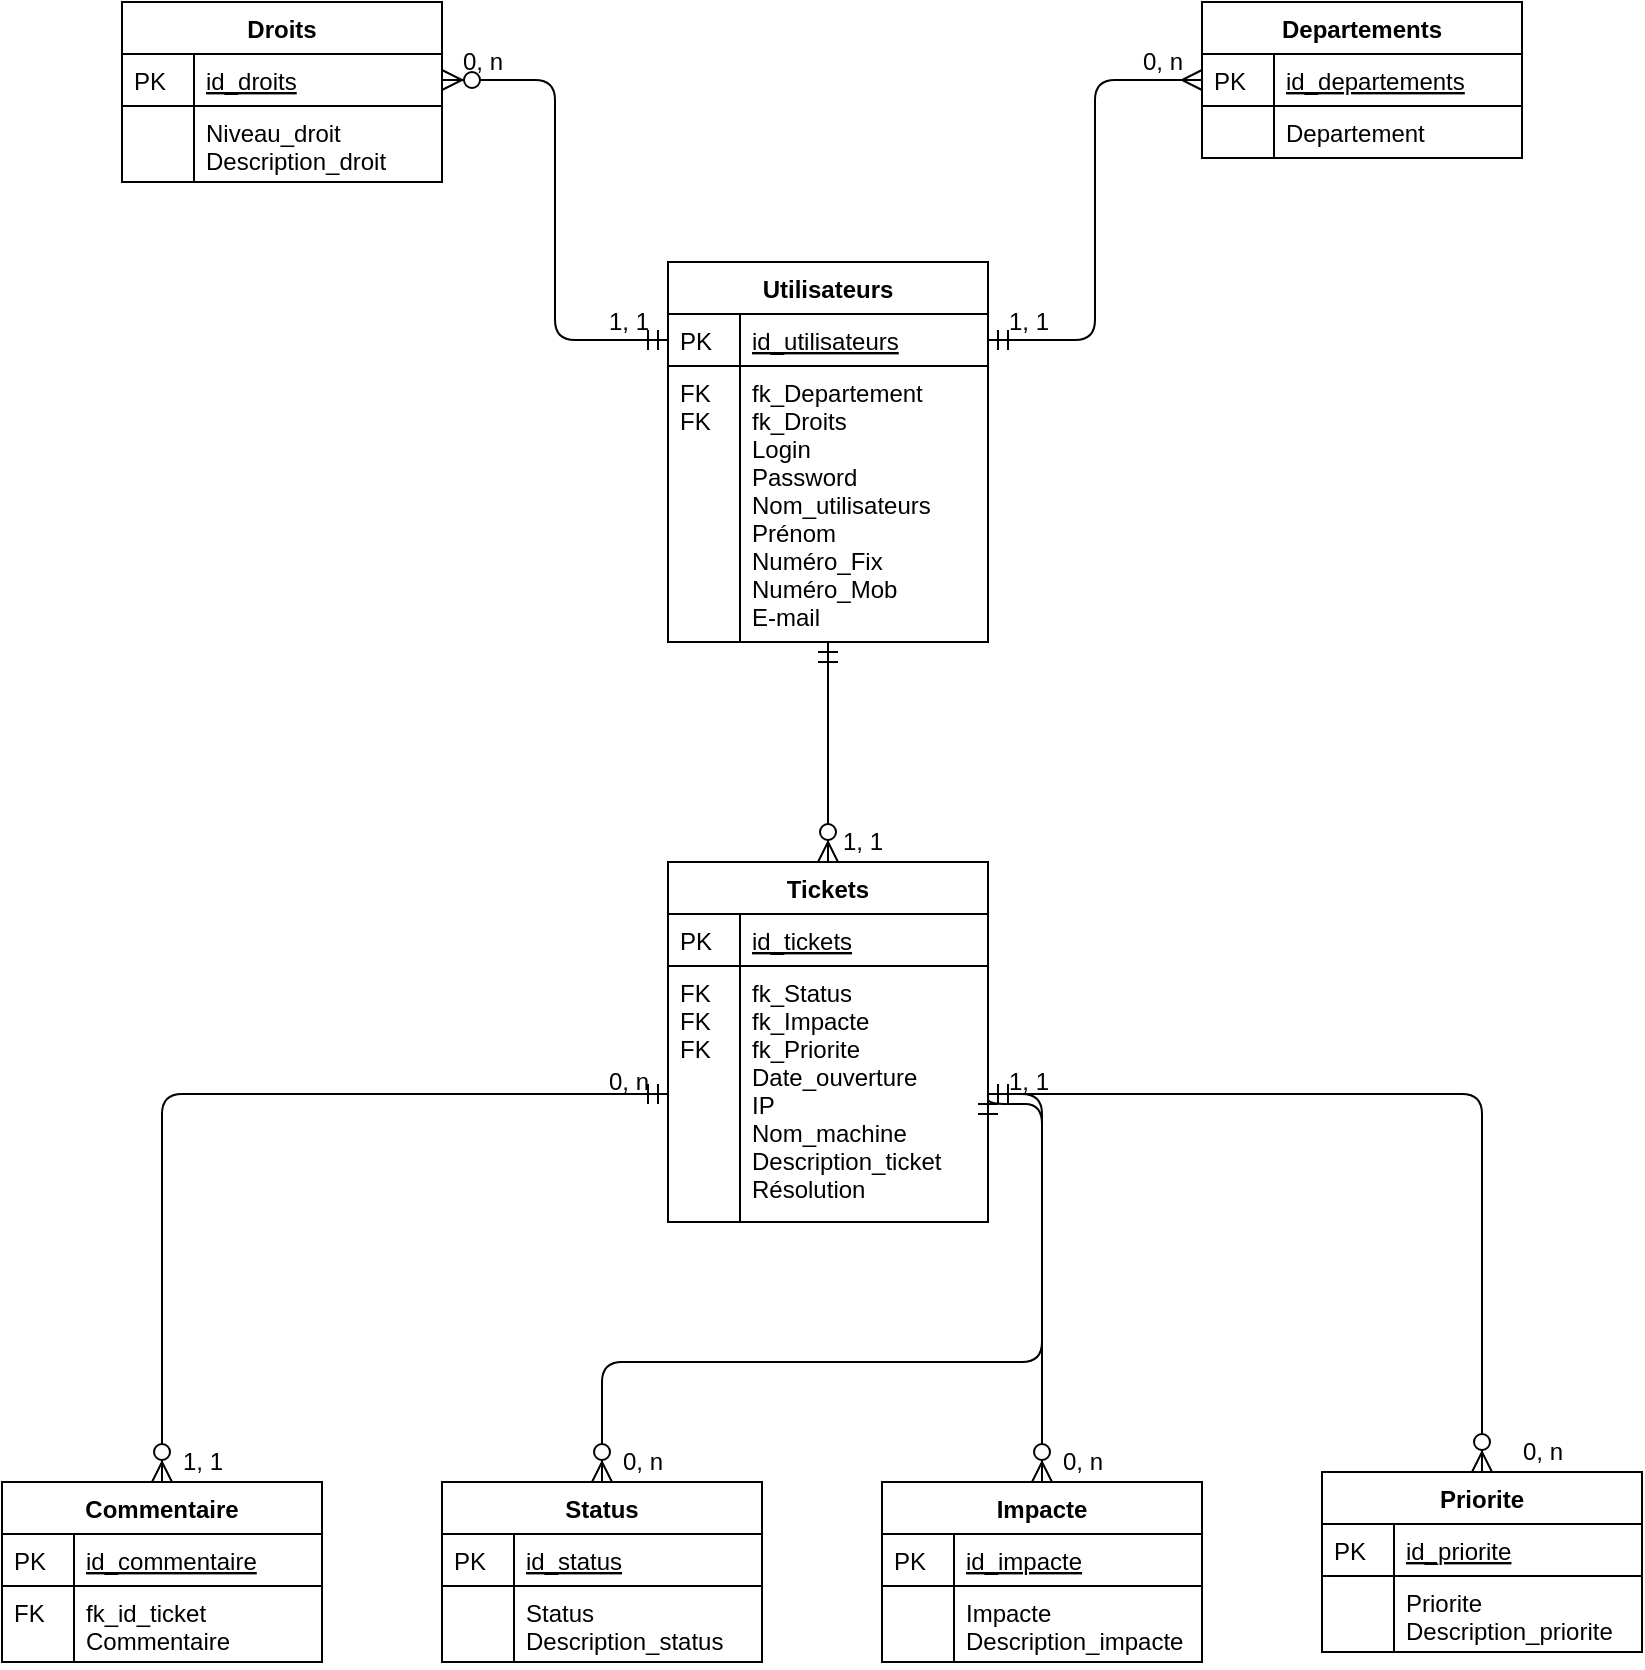 <mxfile version="12.5.6" type="github">
  <diagram id="C5RBs43oDa-KdzZeNtuy" name="Page-1">
    <mxGraphModel dx="912" dy="752" grid="1" gridSize="10" guides="1" tooltips="1" connect="1" arrows="1" fold="1" page="1" pageScale="1" pageWidth="827" pageHeight="1169" math="0" shadow="0">
      <root>
        <mxCell id="WIyWlLk6GJQsqaUBKTNV-0"/>
        <mxCell id="WIyWlLk6GJQsqaUBKTNV-1" parent="WIyWlLk6GJQsqaUBKTNV-0"/>
        <mxCell id="zkfFHV4jXpPFQw0GAbJ--51" value="Departements" style="swimlane;fontStyle=1;childLayout=stackLayout;horizontal=1;startSize=26;horizontalStack=0;resizeParent=1;resizeLast=0;collapsible=1;marginBottom=0;rounded=0;shadow=0;strokeWidth=1;" parent="WIyWlLk6GJQsqaUBKTNV-1" vertex="1">
          <mxGeometry x="600" y="20" width="160" height="78" as="geometry">
            <mxRectangle x="20" y="80" width="160" height="26" as="alternateBounds"/>
          </mxGeometry>
        </mxCell>
        <mxCell id="zkfFHV4jXpPFQw0GAbJ--52" value="id_departements" style="shape=partialRectangle;top=0;left=0;right=0;bottom=1;align=left;verticalAlign=top;fillColor=none;spacingLeft=40;spacingRight=4;overflow=hidden;rotatable=0;points=[[0,0.5],[1,0.5]];portConstraint=eastwest;dropTarget=0;rounded=0;shadow=0;strokeWidth=1;fontStyle=4" parent="zkfFHV4jXpPFQw0GAbJ--51" vertex="1">
          <mxGeometry y="26" width="160" height="26" as="geometry"/>
        </mxCell>
        <mxCell id="zkfFHV4jXpPFQw0GAbJ--53" value="PK" style="shape=partialRectangle;top=0;left=0;bottom=0;fillColor=none;align=left;verticalAlign=top;spacingLeft=4;spacingRight=4;overflow=hidden;rotatable=0;points=[];portConstraint=eastwest;part=1;" parent="zkfFHV4jXpPFQw0GAbJ--52" vertex="1" connectable="0">
          <mxGeometry width="36" height="26" as="geometry"/>
        </mxCell>
        <mxCell id="zkfFHV4jXpPFQw0GAbJ--54" value="Departement" style="shape=partialRectangle;top=0;left=0;right=0;bottom=0;align=left;verticalAlign=top;fillColor=none;spacingLeft=40;spacingRight=4;overflow=hidden;rotatable=0;points=[[0,0.5],[1,0.5]];portConstraint=eastwest;dropTarget=0;rounded=0;shadow=0;strokeWidth=1;" parent="zkfFHV4jXpPFQw0GAbJ--51" vertex="1">
          <mxGeometry y="52" width="160" height="26" as="geometry"/>
        </mxCell>
        <mxCell id="zkfFHV4jXpPFQw0GAbJ--55" value="" style="shape=partialRectangle;top=0;left=0;bottom=0;fillColor=none;align=left;verticalAlign=top;spacingLeft=4;spacingRight=4;overflow=hidden;rotatable=0;points=[];portConstraint=eastwest;part=1;" parent="zkfFHV4jXpPFQw0GAbJ--54" vertex="1" connectable="0">
          <mxGeometry width="36" height="26" as="geometry"/>
        </mxCell>
        <mxCell id="zkfFHV4jXpPFQw0GAbJ--56" value="Utilisateurs" style="swimlane;fontStyle=1;childLayout=stackLayout;horizontal=1;startSize=26;horizontalStack=0;resizeParent=1;resizeLast=0;collapsible=1;marginBottom=0;rounded=0;shadow=0;strokeWidth=1;" parent="WIyWlLk6GJQsqaUBKTNV-1" vertex="1">
          <mxGeometry x="333" y="150" width="160" height="190" as="geometry">
            <mxRectangle x="260" y="80" width="160" height="26" as="alternateBounds"/>
          </mxGeometry>
        </mxCell>
        <mxCell id="zkfFHV4jXpPFQw0GAbJ--57" value="id_utilisateurs" style="shape=partialRectangle;top=0;left=0;right=0;bottom=1;align=left;verticalAlign=top;fillColor=none;spacingLeft=40;spacingRight=4;overflow=hidden;rotatable=0;points=[[0,0.5],[1,0.5]];portConstraint=eastwest;dropTarget=0;rounded=0;shadow=0;strokeWidth=1;fontStyle=4" parent="zkfFHV4jXpPFQw0GAbJ--56" vertex="1">
          <mxGeometry y="26" width="160" height="26" as="geometry"/>
        </mxCell>
        <mxCell id="zkfFHV4jXpPFQw0GAbJ--58" value="PK" style="shape=partialRectangle;top=0;left=0;bottom=0;fillColor=none;align=left;verticalAlign=top;spacingLeft=4;spacingRight=4;overflow=hidden;rotatable=0;points=[];portConstraint=eastwest;part=1;" parent="zkfFHV4jXpPFQw0GAbJ--57" vertex="1" connectable="0">
          <mxGeometry width="36" height="26" as="geometry"/>
        </mxCell>
        <mxCell id="zkfFHV4jXpPFQw0GAbJ--61" value="fk_Departement&#xa;fk_Droits&#xa;Login&#xa;Password&#xa;Nom_utilisateurs&#xa;Prénom&#xa;Numéro_Fix&#xa;Numéro_Mob&#xa;E-mail" style="shape=partialRectangle;top=0;left=0;right=0;bottom=0;align=left;verticalAlign=top;fillColor=none;spacingLeft=40;spacingRight=4;overflow=hidden;rotatable=0;points=[[0,0.5],[1,0.5]];portConstraint=eastwest;dropTarget=0;rounded=0;shadow=0;strokeWidth=1;" parent="zkfFHV4jXpPFQw0GAbJ--56" vertex="1">
          <mxGeometry y="52" width="160" height="138" as="geometry"/>
        </mxCell>
        <mxCell id="zkfFHV4jXpPFQw0GAbJ--62" value="FK&#xa;FK" style="shape=partialRectangle;top=0;left=0;bottom=0;fillColor=none;align=left;verticalAlign=top;spacingLeft=4;spacingRight=4;overflow=hidden;rotatable=0;points=[];portConstraint=eastwest;part=1;" parent="zkfFHV4jXpPFQw0GAbJ--61" vertex="1" connectable="0">
          <mxGeometry width="36" height="138.0" as="geometry"/>
        </mxCell>
        <mxCell id="zkfFHV4jXpPFQw0GAbJ--63" value="" style="edgeStyle=orthogonalEdgeStyle;endArrow=ERmandOne;startArrow=ERmany;shadow=0;strokeWidth=1;endSize=8;startSize=8;startFill=0;endFill=0;" parent="WIyWlLk6GJQsqaUBKTNV-1" source="zkfFHV4jXpPFQw0GAbJ--52" target="zkfFHV4jXpPFQw0GAbJ--57" edge="1">
          <mxGeometry width="100" height="100" relative="1" as="geometry">
            <mxPoint x="310" y="390" as="sourcePoint"/>
            <mxPoint x="410" y="290" as="targetPoint"/>
          </mxGeometry>
        </mxCell>
        <mxCell id="zkfFHV4jXpPFQw0GAbJ--64" value="Tickets" style="swimlane;fontStyle=1;childLayout=stackLayout;horizontal=1;startSize=26;horizontalStack=0;resizeParent=1;resizeLast=0;collapsible=1;marginBottom=0;rounded=0;shadow=0;strokeWidth=1;" parent="WIyWlLk6GJQsqaUBKTNV-1" vertex="1">
          <mxGeometry x="333" y="450" width="160" height="180" as="geometry">
            <mxRectangle x="260" y="270" width="160" height="26" as="alternateBounds"/>
          </mxGeometry>
        </mxCell>
        <mxCell id="zkfFHV4jXpPFQw0GAbJ--65" value="id_tickets" style="shape=partialRectangle;top=0;left=0;right=0;bottom=1;align=left;verticalAlign=top;fillColor=none;spacingLeft=40;spacingRight=4;overflow=hidden;rotatable=0;points=[[0,0.5],[1,0.5]];portConstraint=eastwest;dropTarget=0;rounded=0;shadow=0;strokeWidth=1;fontStyle=4" parent="zkfFHV4jXpPFQw0GAbJ--64" vertex="1">
          <mxGeometry y="26" width="160" height="26" as="geometry"/>
        </mxCell>
        <mxCell id="zkfFHV4jXpPFQw0GAbJ--66" value="PK" style="shape=partialRectangle;top=0;left=0;bottom=0;fillColor=none;align=left;verticalAlign=top;spacingLeft=4;spacingRight=4;overflow=hidden;rotatable=0;points=[];portConstraint=eastwest;part=1;" parent="zkfFHV4jXpPFQw0GAbJ--65" vertex="1" connectable="0">
          <mxGeometry width="36" height="26" as="geometry"/>
        </mxCell>
        <mxCell id="zkfFHV4jXpPFQw0GAbJ--69" value="fk_Status&#xa;fk_Impacte&#xa;fk_Priorite&#xa;Date_ouverture&#xa;IP&#xa;Nom_machine&#xa;Description_ticket&#xa;Résolution" style="shape=partialRectangle;top=0;left=0;right=0;bottom=0;align=left;verticalAlign=top;fillColor=none;spacingLeft=40;spacingRight=4;overflow=hidden;rotatable=0;points=[[0,0.5],[1,0.5]];portConstraint=eastwest;dropTarget=0;rounded=0;shadow=0;strokeWidth=1;" parent="zkfFHV4jXpPFQw0GAbJ--64" vertex="1">
          <mxGeometry y="52" width="160" height="128" as="geometry"/>
        </mxCell>
        <mxCell id="zkfFHV4jXpPFQw0GAbJ--70" value="FK&#xa;FK&#xa;FK" style="shape=partialRectangle;top=0;left=0;bottom=0;fillColor=none;align=left;verticalAlign=top;spacingLeft=4;spacingRight=4;overflow=hidden;rotatable=0;points=[];portConstraint=eastwest;part=1;" parent="zkfFHV4jXpPFQw0GAbJ--69" vertex="1" connectable="0">
          <mxGeometry width="36" height="128" as="geometry"/>
        </mxCell>
        <mxCell id="zkfFHV4jXpPFQw0GAbJ--71" value="" style="edgeStyle=orthogonalEdgeStyle;endArrow=ERzeroToMany;startArrow=ERmandOne;shadow=0;strokeWidth=1;endSize=8;startSize=8;" parent="WIyWlLk6GJQsqaUBKTNV-1" source="zkfFHV4jXpPFQw0GAbJ--56" target="zkfFHV4jXpPFQw0GAbJ--64" edge="1">
          <mxGeometry width="100" height="100" relative="1" as="geometry">
            <mxPoint x="410" y="182" as="sourcePoint"/>
            <mxPoint x="330" y="169" as="targetPoint"/>
            <Array as="points"/>
          </mxGeometry>
        </mxCell>
        <mxCell id="O1W7RyEscfZ62sLBNmEL-0" value="Droits" style="swimlane;fontStyle=1;childLayout=stackLayout;horizontal=1;startSize=26;horizontalStack=0;resizeParent=1;resizeLast=0;collapsible=1;marginBottom=0;rounded=0;shadow=0;strokeWidth=1;" parent="WIyWlLk6GJQsqaUBKTNV-1" vertex="1">
          <mxGeometry x="60" y="20" width="160" height="90" as="geometry">
            <mxRectangle x="20" y="80" width="160" height="26" as="alternateBounds"/>
          </mxGeometry>
        </mxCell>
        <mxCell id="O1W7RyEscfZ62sLBNmEL-1" value="id_droits" style="shape=partialRectangle;top=0;left=0;right=0;bottom=1;align=left;verticalAlign=top;fillColor=none;spacingLeft=40;spacingRight=4;overflow=hidden;rotatable=0;points=[[0,0.5],[1,0.5]];portConstraint=eastwest;dropTarget=0;rounded=0;shadow=0;strokeWidth=1;fontStyle=4" parent="O1W7RyEscfZ62sLBNmEL-0" vertex="1">
          <mxGeometry y="26" width="160" height="26" as="geometry"/>
        </mxCell>
        <mxCell id="O1W7RyEscfZ62sLBNmEL-2" value="PK" style="shape=partialRectangle;top=0;left=0;bottom=0;fillColor=none;align=left;verticalAlign=top;spacingLeft=4;spacingRight=4;overflow=hidden;rotatable=0;points=[];portConstraint=eastwest;part=1;" parent="O1W7RyEscfZ62sLBNmEL-1" vertex="1" connectable="0">
          <mxGeometry width="36" height="26" as="geometry"/>
        </mxCell>
        <mxCell id="O1W7RyEscfZ62sLBNmEL-3" value="Niveau_droit&#xa;Description_droit" style="shape=partialRectangle;top=0;left=0;right=0;bottom=0;align=left;verticalAlign=top;fillColor=none;spacingLeft=40;spacingRight=4;overflow=hidden;rotatable=0;points=[[0,0.5],[1,0.5]];portConstraint=eastwest;dropTarget=0;rounded=0;shadow=0;strokeWidth=1;" parent="O1W7RyEscfZ62sLBNmEL-0" vertex="1">
          <mxGeometry y="52" width="160" height="38" as="geometry"/>
        </mxCell>
        <mxCell id="O1W7RyEscfZ62sLBNmEL-4" value="" style="shape=partialRectangle;top=0;left=0;bottom=0;fillColor=none;align=left;verticalAlign=top;spacingLeft=4;spacingRight=4;overflow=hidden;rotatable=0;points=[];portConstraint=eastwest;part=1;" parent="O1W7RyEscfZ62sLBNmEL-3" vertex="1" connectable="0">
          <mxGeometry width="36" height="38" as="geometry"/>
        </mxCell>
        <mxCell id="O1W7RyEscfZ62sLBNmEL-8" value="" style="edgeStyle=orthogonalEdgeStyle;endArrow=ERzeroToMany;startArrow=ERmandOne;shadow=0;strokeWidth=1;endSize=8;startSize=8;exitX=0;exitY=0.5;exitDx=0;exitDy=0;entryX=1;entryY=0.5;entryDx=0;entryDy=0;" parent="WIyWlLk6GJQsqaUBKTNV-1" source="zkfFHV4jXpPFQw0GAbJ--57" target="O1W7RyEscfZ62sLBNmEL-1" edge="1">
          <mxGeometry width="100" height="100" relative="1" as="geometry">
            <mxPoint x="380" y="320" as="sourcePoint"/>
            <mxPoint x="380" y="460" as="targetPoint"/>
            <Array as="points"/>
          </mxGeometry>
        </mxCell>
        <mxCell id="O1W7RyEscfZ62sLBNmEL-9" value="Status" style="swimlane;fontStyle=1;childLayout=stackLayout;horizontal=1;startSize=26;horizontalStack=0;resizeParent=1;resizeLast=0;collapsible=1;marginBottom=0;rounded=0;shadow=0;strokeWidth=1;" parent="WIyWlLk6GJQsqaUBKTNV-1" vertex="1">
          <mxGeometry x="220" y="760" width="160" height="90" as="geometry">
            <mxRectangle x="20" y="80" width="160" height="26" as="alternateBounds"/>
          </mxGeometry>
        </mxCell>
        <mxCell id="O1W7RyEscfZ62sLBNmEL-10" value="id_status" style="shape=partialRectangle;top=0;left=0;right=0;bottom=1;align=left;verticalAlign=top;fillColor=none;spacingLeft=40;spacingRight=4;overflow=hidden;rotatable=0;points=[[0,0.5],[1,0.5]];portConstraint=eastwest;dropTarget=0;rounded=0;shadow=0;strokeWidth=1;fontStyle=4" parent="O1W7RyEscfZ62sLBNmEL-9" vertex="1">
          <mxGeometry y="26" width="160" height="26" as="geometry"/>
        </mxCell>
        <mxCell id="O1W7RyEscfZ62sLBNmEL-11" value="PK" style="shape=partialRectangle;top=0;left=0;bottom=0;fillColor=none;align=left;verticalAlign=top;spacingLeft=4;spacingRight=4;overflow=hidden;rotatable=0;points=[];portConstraint=eastwest;part=1;" parent="O1W7RyEscfZ62sLBNmEL-10" vertex="1" connectable="0">
          <mxGeometry width="36" height="26" as="geometry"/>
        </mxCell>
        <mxCell id="O1W7RyEscfZ62sLBNmEL-12" value="Status&#xa;Description_status" style="shape=partialRectangle;top=0;left=0;right=0;bottom=0;align=left;verticalAlign=top;fillColor=none;spacingLeft=40;spacingRight=4;overflow=hidden;rotatable=0;points=[[0,0.5],[1,0.5]];portConstraint=eastwest;dropTarget=0;rounded=0;shadow=0;strokeWidth=1;" parent="O1W7RyEscfZ62sLBNmEL-9" vertex="1">
          <mxGeometry y="52" width="160" height="38" as="geometry"/>
        </mxCell>
        <mxCell id="O1W7RyEscfZ62sLBNmEL-13" value="" style="shape=partialRectangle;top=0;left=0;bottom=0;fillColor=none;align=left;verticalAlign=top;spacingLeft=4;spacingRight=4;overflow=hidden;rotatable=0;points=[];portConstraint=eastwest;part=1;" parent="O1W7RyEscfZ62sLBNmEL-12" vertex="1" connectable="0">
          <mxGeometry width="36" height="38" as="geometry"/>
        </mxCell>
        <mxCell id="O1W7RyEscfZ62sLBNmEL-14" value="Commentaire" style="swimlane;fontStyle=1;childLayout=stackLayout;horizontal=1;startSize=26;horizontalStack=0;resizeParent=1;resizeLast=0;collapsible=1;marginBottom=0;rounded=0;shadow=0;strokeWidth=1;" parent="WIyWlLk6GJQsqaUBKTNV-1" vertex="1">
          <mxGeometry y="760" width="160" height="90" as="geometry">
            <mxRectangle x="20" y="80" width="160" height="26" as="alternateBounds"/>
          </mxGeometry>
        </mxCell>
        <mxCell id="O1W7RyEscfZ62sLBNmEL-15" value="id_commentaire" style="shape=partialRectangle;top=0;left=0;right=0;bottom=1;align=left;verticalAlign=top;fillColor=none;spacingLeft=40;spacingRight=4;overflow=hidden;rotatable=0;points=[[0,0.5],[1,0.5]];portConstraint=eastwest;dropTarget=0;rounded=0;shadow=0;strokeWidth=1;fontStyle=4" parent="O1W7RyEscfZ62sLBNmEL-14" vertex="1">
          <mxGeometry y="26" width="160" height="26" as="geometry"/>
        </mxCell>
        <mxCell id="O1W7RyEscfZ62sLBNmEL-16" value="PK" style="shape=partialRectangle;top=0;left=0;bottom=0;fillColor=none;align=left;verticalAlign=top;spacingLeft=4;spacingRight=4;overflow=hidden;rotatable=0;points=[];portConstraint=eastwest;part=1;" parent="O1W7RyEscfZ62sLBNmEL-15" vertex="1" connectable="0">
          <mxGeometry width="36" height="26" as="geometry"/>
        </mxCell>
        <mxCell id="O1W7RyEscfZ62sLBNmEL-17" value="fk_id_ticket&#xa;Commentaire" style="shape=partialRectangle;top=0;left=0;right=0;bottom=0;align=left;verticalAlign=top;fillColor=none;spacingLeft=40;spacingRight=4;overflow=hidden;rotatable=0;points=[[0,0.5],[1,0.5]];portConstraint=eastwest;dropTarget=0;rounded=0;shadow=0;strokeWidth=1;" parent="O1W7RyEscfZ62sLBNmEL-14" vertex="1">
          <mxGeometry y="52" width="160" height="38" as="geometry"/>
        </mxCell>
        <mxCell id="O1W7RyEscfZ62sLBNmEL-18" value="FK" style="shape=partialRectangle;top=0;left=0;bottom=0;fillColor=none;align=left;verticalAlign=top;spacingLeft=4;spacingRight=4;overflow=hidden;rotatable=0;points=[];portConstraint=eastwest;part=1;" parent="O1W7RyEscfZ62sLBNmEL-17" vertex="1" connectable="0">
          <mxGeometry width="36" height="38" as="geometry"/>
        </mxCell>
        <mxCell id="O1W7RyEscfZ62sLBNmEL-19" value="Impacte" style="swimlane;fontStyle=1;childLayout=stackLayout;horizontal=1;startSize=26;horizontalStack=0;resizeParent=1;resizeLast=0;collapsible=1;marginBottom=0;rounded=0;shadow=0;strokeWidth=1;" parent="WIyWlLk6GJQsqaUBKTNV-1" vertex="1">
          <mxGeometry x="440" y="760" width="160" height="90" as="geometry">
            <mxRectangle x="20" y="80" width="160" height="26" as="alternateBounds"/>
          </mxGeometry>
        </mxCell>
        <mxCell id="O1W7RyEscfZ62sLBNmEL-20" value="id_impacte" style="shape=partialRectangle;top=0;left=0;right=0;bottom=1;align=left;verticalAlign=top;fillColor=none;spacingLeft=40;spacingRight=4;overflow=hidden;rotatable=0;points=[[0,0.5],[1,0.5]];portConstraint=eastwest;dropTarget=0;rounded=0;shadow=0;strokeWidth=1;fontStyle=4" parent="O1W7RyEscfZ62sLBNmEL-19" vertex="1">
          <mxGeometry y="26" width="160" height="26" as="geometry"/>
        </mxCell>
        <mxCell id="O1W7RyEscfZ62sLBNmEL-21" value="PK" style="shape=partialRectangle;top=0;left=0;bottom=0;fillColor=none;align=left;verticalAlign=top;spacingLeft=4;spacingRight=4;overflow=hidden;rotatable=0;points=[];portConstraint=eastwest;part=1;" parent="O1W7RyEscfZ62sLBNmEL-20" vertex="1" connectable="0">
          <mxGeometry width="36" height="26" as="geometry"/>
        </mxCell>
        <mxCell id="O1W7RyEscfZ62sLBNmEL-22" value="Impacte&#xa;Description_impacte" style="shape=partialRectangle;top=0;left=0;right=0;bottom=0;align=left;verticalAlign=top;fillColor=none;spacingLeft=40;spacingRight=4;overflow=hidden;rotatable=0;points=[[0,0.5],[1,0.5]];portConstraint=eastwest;dropTarget=0;rounded=0;shadow=0;strokeWidth=1;" parent="O1W7RyEscfZ62sLBNmEL-19" vertex="1">
          <mxGeometry y="52" width="160" height="38" as="geometry"/>
        </mxCell>
        <mxCell id="O1W7RyEscfZ62sLBNmEL-23" value="" style="shape=partialRectangle;top=0;left=0;bottom=0;fillColor=none;align=left;verticalAlign=top;spacingLeft=4;spacingRight=4;overflow=hidden;rotatable=0;points=[];portConstraint=eastwest;part=1;" parent="O1W7RyEscfZ62sLBNmEL-22" vertex="1" connectable="0">
          <mxGeometry width="36" height="38" as="geometry"/>
        </mxCell>
        <mxCell id="O1W7RyEscfZ62sLBNmEL-24" value="Priorite" style="swimlane;fontStyle=1;childLayout=stackLayout;horizontal=1;startSize=26;horizontalStack=0;resizeParent=1;resizeLast=0;collapsible=1;marginBottom=0;rounded=0;shadow=0;strokeWidth=1;" parent="WIyWlLk6GJQsqaUBKTNV-1" vertex="1">
          <mxGeometry x="660" y="755" width="160" height="90" as="geometry">
            <mxRectangle x="20" y="80" width="160" height="26" as="alternateBounds"/>
          </mxGeometry>
        </mxCell>
        <mxCell id="O1W7RyEscfZ62sLBNmEL-25" value="id_priorite" style="shape=partialRectangle;top=0;left=0;right=0;bottom=1;align=left;verticalAlign=top;fillColor=none;spacingLeft=40;spacingRight=4;overflow=hidden;rotatable=0;points=[[0,0.5],[1,0.5]];portConstraint=eastwest;dropTarget=0;rounded=0;shadow=0;strokeWidth=1;fontStyle=4" parent="O1W7RyEscfZ62sLBNmEL-24" vertex="1">
          <mxGeometry y="26" width="160" height="26" as="geometry"/>
        </mxCell>
        <mxCell id="O1W7RyEscfZ62sLBNmEL-26" value="PK" style="shape=partialRectangle;top=0;left=0;bottom=0;fillColor=none;align=left;verticalAlign=top;spacingLeft=4;spacingRight=4;overflow=hidden;rotatable=0;points=[];portConstraint=eastwest;part=1;" parent="O1W7RyEscfZ62sLBNmEL-25" vertex="1" connectable="0">
          <mxGeometry width="36" height="26" as="geometry"/>
        </mxCell>
        <mxCell id="O1W7RyEscfZ62sLBNmEL-27" value="Priorite&#xa;Description_priorite" style="shape=partialRectangle;top=0;left=0;right=0;bottom=0;align=left;verticalAlign=top;fillColor=none;spacingLeft=40;spacingRight=4;overflow=hidden;rotatable=0;points=[[0,0.5],[1,0.5]];portConstraint=eastwest;dropTarget=0;rounded=0;shadow=0;strokeWidth=1;" parent="O1W7RyEscfZ62sLBNmEL-24" vertex="1">
          <mxGeometry y="52" width="160" height="38" as="geometry"/>
        </mxCell>
        <mxCell id="O1W7RyEscfZ62sLBNmEL-28" value="" style="shape=partialRectangle;top=0;left=0;bottom=0;fillColor=none;align=left;verticalAlign=top;spacingLeft=4;spacingRight=4;overflow=hidden;rotatable=0;points=[];portConstraint=eastwest;part=1;" parent="O1W7RyEscfZ62sLBNmEL-27" vertex="1" connectable="0">
          <mxGeometry width="36" height="38" as="geometry"/>
        </mxCell>
        <mxCell id="O1W7RyEscfZ62sLBNmEL-29" value="" style="edgeStyle=orthogonalEdgeStyle;endArrow=ERzeroToMany;startArrow=ERmandOne;shadow=0;strokeWidth=1;endSize=8;startSize=8;entryX=0.5;entryY=0;entryDx=0;entryDy=0;exitX=1;exitY=0.5;exitDx=0;exitDy=0;" parent="WIyWlLk6GJQsqaUBKTNV-1" source="zkfFHV4jXpPFQw0GAbJ--69" target="O1W7RyEscfZ62sLBNmEL-9" edge="1">
          <mxGeometry width="100" height="100" relative="1" as="geometry">
            <mxPoint x="120" y="570" as="sourcePoint"/>
            <mxPoint x="120" y="740" as="targetPoint"/>
            <Array as="points">
              <mxPoint x="520" y="571"/>
              <mxPoint x="520" y="700"/>
              <mxPoint x="300" y="700"/>
            </Array>
          </mxGeometry>
        </mxCell>
        <mxCell id="O1W7RyEscfZ62sLBNmEL-30" value="" style="edgeStyle=orthogonalEdgeStyle;endArrow=ERzeroToMany;startArrow=ERmandOne;shadow=0;strokeWidth=1;endSize=8;startSize=8;entryX=0.5;entryY=0;entryDx=0;entryDy=0;exitX=0;exitY=0.5;exitDx=0;exitDy=0;" parent="WIyWlLk6GJQsqaUBKTNV-1" source="zkfFHV4jXpPFQw0GAbJ--69" target="O1W7RyEscfZ62sLBNmEL-14" edge="1">
          <mxGeometry width="100" height="100" relative="1" as="geometry">
            <mxPoint x="300" y="630" as="sourcePoint"/>
            <mxPoint x="110" y="770" as="targetPoint"/>
            <Array as="points"/>
          </mxGeometry>
        </mxCell>
        <mxCell id="O1W7RyEscfZ62sLBNmEL-31" value="" style="edgeStyle=orthogonalEdgeStyle;endArrow=ERzeroToMany;startArrow=ERmandOne;shadow=0;strokeWidth=1;endSize=8;startSize=8;entryX=0.5;entryY=0;entryDx=0;entryDy=0;exitX=1;exitY=0.5;exitDx=0;exitDy=0;" parent="WIyWlLk6GJQsqaUBKTNV-1" source="zkfFHV4jXpPFQw0GAbJ--69" target="O1W7RyEscfZ62sLBNmEL-19" edge="1">
          <mxGeometry width="100" height="100" relative="1" as="geometry">
            <mxPoint x="353" y="576" as="sourcePoint"/>
            <mxPoint x="120" y="780" as="targetPoint"/>
            <Array as="points"/>
          </mxGeometry>
        </mxCell>
        <mxCell id="O1W7RyEscfZ62sLBNmEL-32" value="" style="edgeStyle=orthogonalEdgeStyle;endArrow=ERzeroToMany;startArrow=ERmandOne;shadow=0;strokeWidth=1;endSize=8;startSize=8;entryX=0.5;entryY=0;entryDx=0;entryDy=0;exitX=1;exitY=0.5;exitDx=0;exitDy=0;" parent="WIyWlLk6GJQsqaUBKTNV-1" source="zkfFHV4jXpPFQw0GAbJ--69" target="O1W7RyEscfZ62sLBNmEL-24" edge="1">
          <mxGeometry width="100" height="100" relative="1" as="geometry">
            <mxPoint x="363" y="586" as="sourcePoint"/>
            <mxPoint x="130" y="790" as="targetPoint"/>
            <Array as="points"/>
          </mxGeometry>
        </mxCell>
        <mxCell id="gd5H8BRTiU4TRQG8YiYF-6" value="1, 1" style="text;html=1;align=center;verticalAlign=middle;resizable=0;points=[];autosize=1;" vertex="1" parent="WIyWlLk6GJQsqaUBKTNV-1">
          <mxGeometry x="80" y="740" width="40" height="20" as="geometry"/>
        </mxCell>
        <mxCell id="gd5H8BRTiU4TRQG8YiYF-7" value="1, 1" style="text;html=1;align=center;verticalAlign=middle;resizable=0;points=[];autosize=1;" vertex="1" parent="WIyWlLk6GJQsqaUBKTNV-1">
          <mxGeometry x="493" y="550" width="40" height="20" as="geometry"/>
        </mxCell>
        <mxCell id="gd5H8BRTiU4TRQG8YiYF-8" value="1, 1" style="text;html=1;align=center;verticalAlign=middle;resizable=0;points=[];autosize=1;" vertex="1" parent="WIyWlLk6GJQsqaUBKTNV-1">
          <mxGeometry x="410" y="430" width="40" height="20" as="geometry"/>
        </mxCell>
        <mxCell id="gd5H8BRTiU4TRQG8YiYF-10" value="1, 1" style="text;html=1;align=center;verticalAlign=middle;resizable=0;points=[];autosize=1;" vertex="1" parent="WIyWlLk6GJQsqaUBKTNV-1">
          <mxGeometry x="293" y="170" width="40" height="20" as="geometry"/>
        </mxCell>
        <mxCell id="gd5H8BRTiU4TRQG8YiYF-11" value="1, 1" style="text;html=1;align=center;verticalAlign=middle;resizable=0;points=[];autosize=1;" vertex="1" parent="WIyWlLk6GJQsqaUBKTNV-1">
          <mxGeometry x="493" y="170" width="40" height="20" as="geometry"/>
        </mxCell>
        <mxCell id="gd5H8BRTiU4TRQG8YiYF-12" value="0, n" style="text;html=1;align=center;verticalAlign=middle;resizable=0;points=[];autosize=1;" vertex="1" parent="WIyWlLk6GJQsqaUBKTNV-1">
          <mxGeometry x="220" y="40" width="40" height="20" as="geometry"/>
        </mxCell>
        <mxCell id="gd5H8BRTiU4TRQG8YiYF-13" value="0, n" style="text;html=1;align=center;verticalAlign=middle;resizable=0;points=[];autosize=1;" vertex="1" parent="WIyWlLk6GJQsqaUBKTNV-1">
          <mxGeometry x="560" y="40" width="40" height="20" as="geometry"/>
        </mxCell>
        <mxCell id="gd5H8BRTiU4TRQG8YiYF-14" value="0, n" style="text;html=1;align=center;verticalAlign=middle;resizable=0;points=[];autosize=1;" vertex="1" parent="WIyWlLk6GJQsqaUBKTNV-1">
          <mxGeometry x="293" y="550" width="40" height="20" as="geometry"/>
        </mxCell>
        <mxCell id="gd5H8BRTiU4TRQG8YiYF-15" value="0, n" style="text;html=1;align=center;verticalAlign=middle;resizable=0;points=[];autosize=1;" vertex="1" parent="WIyWlLk6GJQsqaUBKTNV-1">
          <mxGeometry x="300" y="740" width="40" height="20" as="geometry"/>
        </mxCell>
        <mxCell id="gd5H8BRTiU4TRQG8YiYF-16" value="0, n" style="text;html=1;align=center;verticalAlign=middle;resizable=0;points=[];autosize=1;" vertex="1" parent="WIyWlLk6GJQsqaUBKTNV-1">
          <mxGeometry x="520" y="740" width="40" height="20" as="geometry"/>
        </mxCell>
        <mxCell id="gd5H8BRTiU4TRQG8YiYF-17" value="0, n" style="text;html=1;align=center;verticalAlign=middle;resizable=0;points=[];autosize=1;" vertex="1" parent="WIyWlLk6GJQsqaUBKTNV-1">
          <mxGeometry x="750" y="735" width="40" height="20" as="geometry"/>
        </mxCell>
      </root>
    </mxGraphModel>
  </diagram>
</mxfile>
